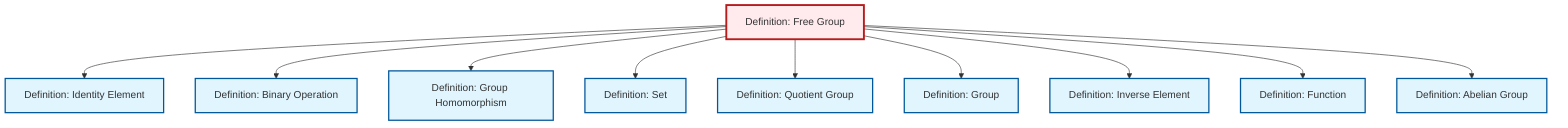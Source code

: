 graph TD
    classDef definition fill:#e1f5fe,stroke:#01579b,stroke-width:2px
    classDef theorem fill:#f3e5f5,stroke:#4a148c,stroke-width:2px
    classDef axiom fill:#fff3e0,stroke:#e65100,stroke-width:2px
    classDef example fill:#e8f5e9,stroke:#1b5e20,stroke-width:2px
    classDef current fill:#ffebee,stroke:#b71c1c,stroke-width:3px
    def-abelian-group["Definition: Abelian Group"]:::definition
    def-binary-operation["Definition: Binary Operation"]:::definition
    def-identity-element["Definition: Identity Element"]:::definition
    def-set["Definition: Set"]:::definition
    def-homomorphism["Definition: Group Homomorphism"]:::definition
    def-group["Definition: Group"]:::definition
    def-free-group["Definition: Free Group"]:::definition
    def-inverse-element["Definition: Inverse Element"]:::definition
    def-function["Definition: Function"]:::definition
    def-quotient-group["Definition: Quotient Group"]:::definition
    def-free-group --> def-identity-element
    def-free-group --> def-binary-operation
    def-free-group --> def-homomorphism
    def-free-group --> def-set
    def-free-group --> def-quotient-group
    def-free-group --> def-group
    def-free-group --> def-inverse-element
    def-free-group --> def-function
    def-free-group --> def-abelian-group
    class def-free-group current